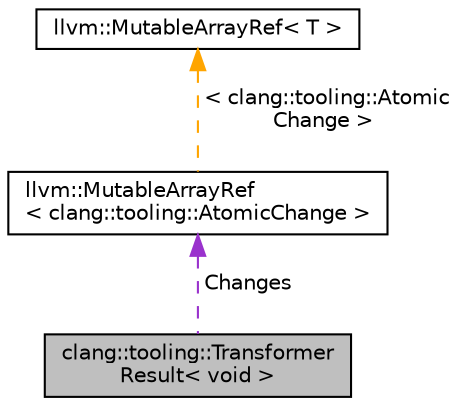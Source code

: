 digraph "clang::tooling::TransformerResult&lt; void &gt;"
{
 // LATEX_PDF_SIZE
  bgcolor="transparent";
  edge [fontname="Helvetica",fontsize="10",labelfontname="Helvetica",labelfontsize="10"];
  node [fontname="Helvetica",fontsize="10",shape=record];
  Node1 [label="clang::tooling::Transformer\lResult\< void \>",height=0.2,width=0.4,color="black", fillcolor="grey75", style="filled", fontcolor="black",tooltip=" "];
  Node2 -> Node1 [dir="back",color="darkorchid3",fontsize="10",style="dashed",label=" Changes" ,fontname="Helvetica"];
  Node2 [label="llvm::MutableArrayRef\l\< clang::tooling::AtomicChange \>",height=0.2,width=0.4,color="black",URL="$classllvm_1_1MutableArrayRef.html",tooltip=" "];
  Node3 -> Node2 [dir="back",color="orange",fontsize="10",style="dashed",label=" \< clang::tooling::Atomic\lChange \>" ,fontname="Helvetica"];
  Node3 [label="llvm::MutableArrayRef\< T \>",height=0.2,width=0.4,color="black",URL="$classllvm_1_1MutableArrayRef.html",tooltip=" "];
}
